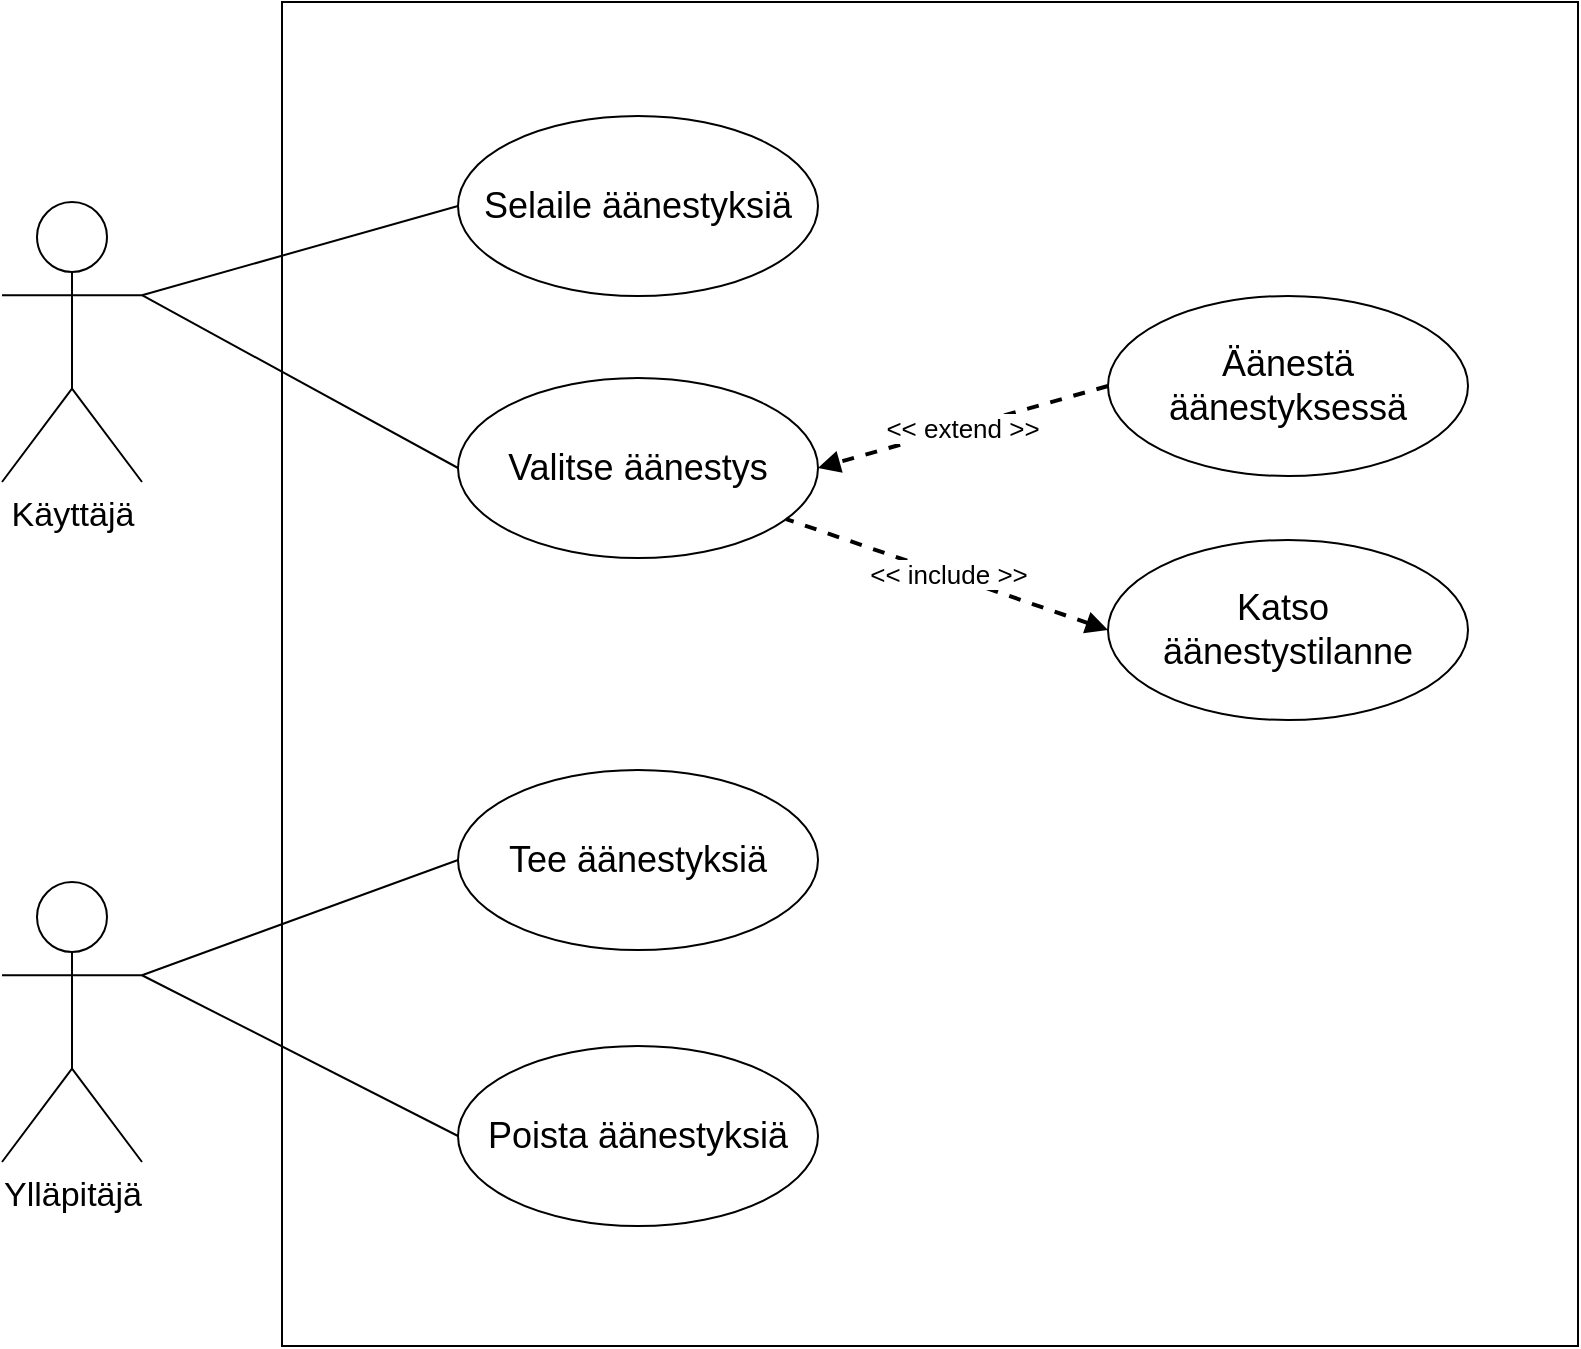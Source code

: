 <mxfile version="15.2.1" type="device"><diagram id="aMJmdSZc4l8r2ljoFjaH" name="Page-1"><mxGraphModel dx="1673" dy="941" grid="0" gridSize="10" guides="1" tooltips="1" connect="1" arrows="1" fold="1" page="1" pageScale="1" pageWidth="1169" pageHeight="827" math="0" shadow="0"><root><mxCell id="0"/><mxCell id="1" parent="0"/><mxCell id="9OXzbN1TFle5y4JEY5MP-1" value="Käyttäjä" style="shape=umlActor;verticalLabelPosition=bottom;verticalAlign=top;html=1;fontSize=17;" vertex="1" parent="1"><mxGeometry x="197" y="144" width="70" height="140" as="geometry"/></mxCell><mxCell id="9OXzbN1TFle5y4JEY5MP-6" value="" style="rounded=0;whiteSpace=wrap;html=1;fillColor=none;" vertex="1" parent="1"><mxGeometry x="337" y="44" width="648" height="672" as="geometry"/></mxCell><mxCell id="9OXzbN1TFle5y4JEY5MP-12" style="rounded=0;orthogonalLoop=1;jettySize=auto;html=1;exitX=0;exitY=0.5;exitDx=0;exitDy=0;entryX=1;entryY=0.333;entryDx=0;entryDy=0;entryPerimeter=0;fontSize=17;endArrow=none;endFill=0;" edge="1" parent="1" source="9OXzbN1TFle5y4JEY5MP-7" target="9OXzbN1TFle5y4JEY5MP-1"><mxGeometry relative="1" as="geometry"/></mxCell><mxCell id="9OXzbN1TFle5y4JEY5MP-7" value="Selaile äänestyksiä" style="ellipse;whiteSpace=wrap;html=1;fontSize=18;fillColor=default;" vertex="1" parent="1"><mxGeometry x="425" y="101" width="180" height="90" as="geometry"/></mxCell><mxCell id="9OXzbN1TFle5y4JEY5MP-13" style="edgeStyle=none;rounded=0;orthogonalLoop=1;jettySize=auto;html=1;exitX=0;exitY=0.5;exitDx=0;exitDy=0;entryX=1;entryY=0.333;entryDx=0;entryDy=0;entryPerimeter=0;fontSize=17;endArrow=none;endFill=0;" edge="1" parent="1" source="9OXzbN1TFle5y4JEY5MP-10" target="9OXzbN1TFle5y4JEY5MP-1"><mxGeometry relative="1" as="geometry"/></mxCell><mxCell id="9OXzbN1TFle5y4JEY5MP-10" value="Valitse äänestys" style="ellipse;whiteSpace=wrap;html=1;fontSize=18;fillColor=default;" vertex="1" parent="1"><mxGeometry x="425" y="232" width="180" height="90" as="geometry"/></mxCell><mxCell id="9OXzbN1TFle5y4JEY5MP-16" value="&amp;lt;&amp;lt; include &amp;gt;&amp;gt;" style="edgeStyle=none;rounded=0;orthogonalLoop=1;jettySize=auto;html=1;exitX=0;exitY=0.5;exitDx=0;exitDy=0;fontSize=13;endArrow=none;endFill=0;dashed=1;strokeWidth=2;startArrow=block;startFill=1;" edge="1" parent="1" source="9OXzbN1TFle5y4JEY5MP-11" target="9OXzbN1TFle5y4JEY5MP-10"><mxGeometry relative="1" as="geometry"/></mxCell><mxCell id="9OXzbN1TFle5y4JEY5MP-11" value="Katso&amp;nbsp; äänestystilanne" style="ellipse;whiteSpace=wrap;html=1;fontSize=18;fillColor=default;" vertex="1" parent="1"><mxGeometry x="750" y="313" width="180" height="90" as="geometry"/></mxCell><mxCell id="9OXzbN1TFle5y4JEY5MP-18" value="&amp;lt;&amp;lt; extend &amp;gt;&amp;gt;" style="edgeStyle=none;rounded=0;orthogonalLoop=1;jettySize=auto;html=1;exitX=0;exitY=0.5;exitDx=0;exitDy=0;entryX=1;entryY=0.5;entryDx=0;entryDy=0;fontSize=13;endArrow=block;endFill=1;dashed=1;strokeWidth=2;startArrow=none;startFill=0;" edge="1" parent="1" source="9OXzbN1TFle5y4JEY5MP-14" target="9OXzbN1TFle5y4JEY5MP-10"><mxGeometry relative="1" as="geometry"/></mxCell><mxCell id="9OXzbN1TFle5y4JEY5MP-14" value="Äänestä äänestyksessä" style="ellipse;whiteSpace=wrap;html=1;fontSize=18;fillColor=default;" vertex="1" parent="1"><mxGeometry x="750" y="191" width="180" height="90" as="geometry"/></mxCell><mxCell id="9OXzbN1TFle5y4JEY5MP-15" value="Ylläpitäjä" style="shape=umlActor;verticalLabelPosition=bottom;verticalAlign=top;html=1;fontSize=17;" vertex="1" parent="1"><mxGeometry x="197" y="484" width="70" height="140" as="geometry"/></mxCell><mxCell id="9OXzbN1TFle5y4JEY5MP-21" style="edgeStyle=none;rounded=0;orthogonalLoop=1;jettySize=auto;html=1;exitX=0;exitY=0.5;exitDx=0;exitDy=0;entryX=1;entryY=0.333;entryDx=0;entryDy=0;entryPerimeter=0;fontSize=17;endArrow=none;endFill=0;" edge="1" parent="1" source="9OXzbN1TFle5y4JEY5MP-19" target="9OXzbN1TFle5y4JEY5MP-15"><mxGeometry relative="1" as="geometry"/></mxCell><mxCell id="9OXzbN1TFle5y4JEY5MP-19" value="Tee äänestyksiä" style="ellipse;whiteSpace=wrap;html=1;fontSize=18;fillColor=default;" vertex="1" parent="1"><mxGeometry x="425" y="428" width="180" height="90" as="geometry"/></mxCell><mxCell id="9OXzbN1TFle5y4JEY5MP-22" style="edgeStyle=none;rounded=0;orthogonalLoop=1;jettySize=auto;html=1;exitX=0;exitY=0.5;exitDx=0;exitDy=0;entryX=1;entryY=0.333;entryDx=0;entryDy=0;entryPerimeter=0;fontSize=17;endArrow=none;endFill=0;" edge="1" parent="1" source="9OXzbN1TFle5y4JEY5MP-20" target="9OXzbN1TFle5y4JEY5MP-15"><mxGeometry relative="1" as="geometry"/></mxCell><mxCell id="9OXzbN1TFle5y4JEY5MP-20" value="Poista äänestyksiä" style="ellipse;whiteSpace=wrap;html=1;fontSize=18;fillColor=default;" vertex="1" parent="1"><mxGeometry x="425" y="566" width="180" height="90" as="geometry"/></mxCell></root></mxGraphModel></diagram></mxfile>